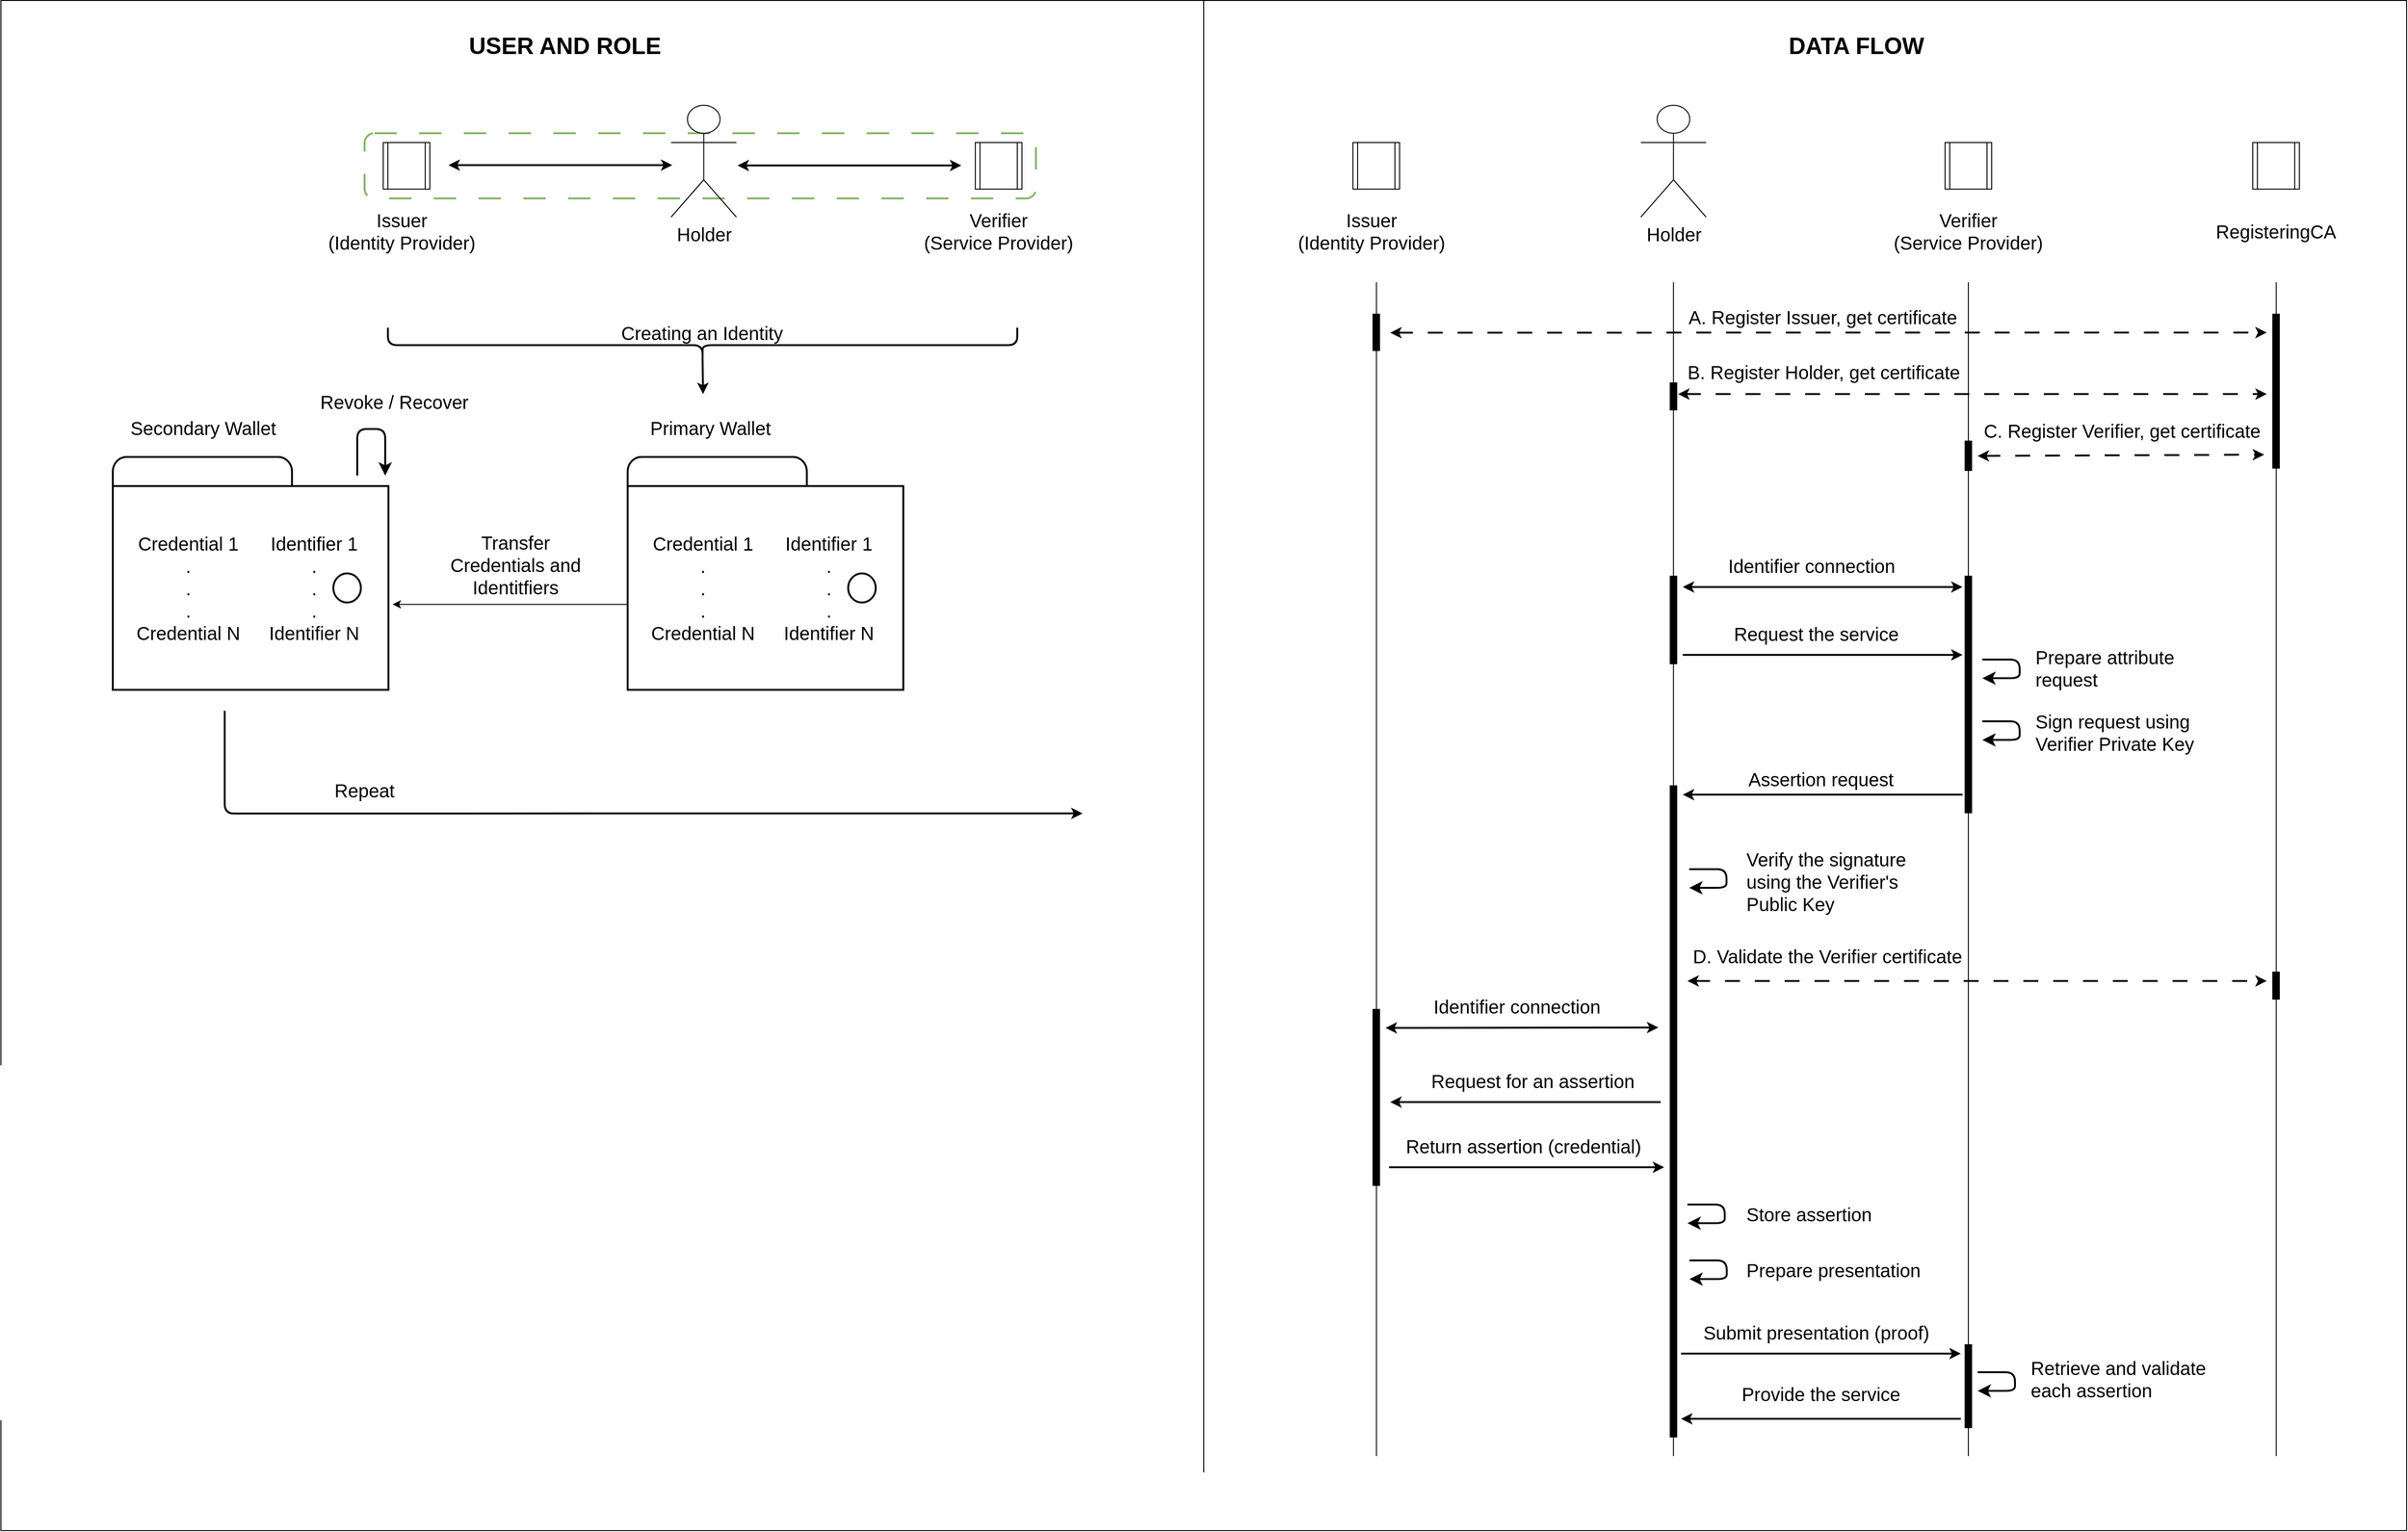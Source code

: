 <mxfile version="26.0.7">
  <diagram name="Page-1" id="XpW6XsmeFvvfLhLGeEZn">
    <mxGraphModel dx="2438" dy="866" grid="1" gridSize="10" guides="1" tooltips="1" connect="1" arrows="1" fold="1" page="1" pageScale="1" pageWidth="850" pageHeight="1100" math="0" shadow="0">
      <root>
        <mxCell id="0" />
        <mxCell id="1" parent="0" />
        <mxCell id="4BuB-utaif887b2D5-F1-1" value="" style="rounded=0;whiteSpace=wrap;html=1;fillColor=none;" vertex="1" parent="1">
          <mxGeometry x="-390" y="17.5" width="2580" height="1642.5" as="geometry" />
        </mxCell>
        <mxCell id="4BuB-utaif887b2D5-F1-2" value="" style="line;strokeWidth=1;direction=south;html=1;" vertex="1" parent="1">
          <mxGeometry x="1715" y="320" width="10" height="1260" as="geometry" />
        </mxCell>
        <mxCell id="4BuB-utaif887b2D5-F1-3" value="" style="line;strokeWidth=1;direction=south;html=1;" vertex="1" parent="1">
          <mxGeometry x="2045" y="320" width="10.41" height="1260" as="geometry" />
        </mxCell>
        <mxCell id="4BuB-utaif887b2D5-F1-4" value="" style="line;strokeWidth=1;direction=south;html=1;" vertex="1" parent="1">
          <mxGeometry x="1080" y="320" width="10.41" height="1260" as="geometry" />
        </mxCell>
        <mxCell id="4BuB-utaif887b2D5-F1-5" value="" style="rounded=1;whiteSpace=wrap;html=1;fillColor=none;dashed=1;dashPattern=12 12;strokeColor=#82b366;strokeWidth=2;" vertex="1" parent="1">
          <mxGeometry y="160" width="720" height="70" as="geometry" />
        </mxCell>
        <mxCell id="4BuB-utaif887b2D5-F1-6" value="&lt;font style=&quot;font-size: 20px;&quot;&gt;Holder&lt;/font&gt;" style="shape=umlActor;verticalLabelPosition=bottom;verticalAlign=top;html=1;outlineConnect=0;" vertex="1" parent="1">
          <mxGeometry x="328.75" y="130" width="70" height="120" as="geometry" />
        </mxCell>
        <mxCell id="4BuB-utaif887b2D5-F1-7" value="" style="endArrow=classic;startArrow=classic;html=1;rounded=0;strokeWidth=2;" edge="1" parent="1">
          <mxGeometry width="50" height="50" relative="1" as="geometry">
            <mxPoint x="400" y="194.63" as="sourcePoint" />
            <mxPoint x="640" y="194.63" as="targetPoint" />
          </mxGeometry>
        </mxCell>
        <mxCell id="4BuB-utaif887b2D5-F1-8" value="" style="endArrow=classic;startArrow=classic;html=1;rounded=0;strokeWidth=2;" edge="1" parent="1">
          <mxGeometry width="50" height="50" relative="1" as="geometry">
            <mxPoint x="90" y="194.23" as="sourcePoint" />
            <mxPoint x="330" y="194.23" as="targetPoint" />
          </mxGeometry>
        </mxCell>
        <mxCell id="4BuB-utaif887b2D5-F1-9" value="&lt;div&gt;&lt;font style=&quot;font-size: 20px;&quot;&gt;Verifier&lt;/font&gt;&lt;/div&gt;&lt;div&gt;&lt;font style=&quot;font-size: 20px;&quot;&gt;(Service Provider)&lt;/font&gt;&lt;/div&gt;" style="text;html=1;align=center;verticalAlign=middle;whiteSpace=wrap;rounded=0;" vertex="1" parent="1">
          <mxGeometry x="590" y="250" width="180" height="30" as="geometry" />
        </mxCell>
        <mxCell id="4BuB-utaif887b2D5-F1-10" value="&lt;div&gt;&lt;font style=&quot;font-size: 20px;&quot;&gt;Issuer&lt;/font&gt;&lt;/div&gt;&lt;div&gt;&lt;font style=&quot;font-size: 20px;&quot;&gt;(Identity Provider)&lt;/font&gt;&lt;/div&gt;" style="text;html=1;align=center;verticalAlign=middle;whiteSpace=wrap;rounded=0;" vertex="1" parent="1">
          <mxGeometry x="-50" y="250" width="180" height="30" as="geometry" />
        </mxCell>
        <mxCell id="4BuB-utaif887b2D5-F1-11" value="" style="shape=curlyBracket;whiteSpace=wrap;html=1;rounded=1;labelPosition=left;verticalLabelPosition=middle;align=right;verticalAlign=middle;rotation=-90;strokeWidth=2;" vertex="1" parent="1">
          <mxGeometry x="343.75" y="50" width="37.5" height="675" as="geometry" />
        </mxCell>
        <mxCell id="4BuB-utaif887b2D5-F1-12" value="&lt;div&gt;&lt;font style=&quot;font-size: 20px;&quot;&gt;Repeat&lt;font&gt;&lt;br&gt;&lt;/font&gt;&lt;/font&gt;&lt;/div&gt;" style="text;html=1;align=center;verticalAlign=middle;whiteSpace=wrap;rounded=0;" vertex="1" parent="1">
          <mxGeometry x="-90.0" y="850" width="180" height="30" as="geometry" />
        </mxCell>
        <mxCell id="4BuB-utaif887b2D5-F1-13" value="" style="shape=process;whiteSpace=wrap;html=1;backgroundOutline=1;fillColor=none;" vertex="1" parent="1">
          <mxGeometry x="655" y="170" width="50" height="50" as="geometry" />
        </mxCell>
        <mxCell id="4BuB-utaif887b2D5-F1-14" value="" style="shape=process;whiteSpace=wrap;html=1;backgroundOutline=1;fillColor=none;" vertex="1" parent="1">
          <mxGeometry x="20" y="170" width="50" height="50" as="geometry" />
        </mxCell>
        <mxCell id="4BuB-utaif887b2D5-F1-15" value="" style="endArrow=classic;html=1;rounded=0;exitX=0.1;exitY=0.5;exitDx=0;exitDy=0;exitPerimeter=0;strokeWidth=2;" edge="1" parent="1" source="4BuB-utaif887b2D5-F1-11">
          <mxGeometry width="50" height="50" relative="1" as="geometry">
            <mxPoint x="160" y="450" as="sourcePoint" />
            <mxPoint x="363" y="440" as="targetPoint" />
          </mxGeometry>
        </mxCell>
        <mxCell id="4BuB-utaif887b2D5-F1-16" value="" style="html=1;verticalLabelPosition=bottom;align=center;labelBackgroundColor=#ffffff;verticalAlign=top;strokeWidth=2;strokeColor=#000000;shadow=0;dashed=0;shape=mxgraph.ios7.icons.wallet;fillColor=none;" vertex="1" parent="1">
          <mxGeometry x="282.14" y="507.5" width="295.62" height="250" as="geometry" />
        </mxCell>
        <mxCell id="4BuB-utaif887b2D5-F1-17" value="&lt;div&gt;&lt;font style=&quot;font-size: 20px;&quot;&gt;Credential 1&lt;/font&gt;&lt;/div&gt;&lt;div&gt;&lt;font style=&quot;font-size: 20px;&quot;&gt;.&lt;/font&gt;&lt;/div&gt;&lt;div&gt;&lt;font style=&quot;font-size: 20px;&quot;&gt;.&lt;/font&gt;&lt;/div&gt;&lt;div&gt;&lt;font style=&quot;font-size: 20px;&quot;&gt;.&lt;br&gt;&lt;/font&gt;&lt;/div&gt;&lt;div&gt;&lt;font style=&quot;font-size: 20px;&quot;&gt;Credential N&lt;br&gt;&lt;/font&gt;&lt;/div&gt;" style="text;html=1;align=center;verticalAlign=middle;whiteSpace=wrap;rounded=0;" vertex="1" parent="1">
          <mxGeometry x="297.76" y="607.5" width="130" height="80" as="geometry" />
        </mxCell>
        <mxCell id="4BuB-utaif887b2D5-F1-18" value="&lt;div&gt;&lt;font style=&quot;font-size: 20px;&quot;&gt;Identifier 1&lt;br&gt;&lt;/font&gt;&lt;/div&gt;&lt;div&gt;&lt;font style=&quot;font-size: 20px;&quot;&gt;.&lt;/font&gt;&lt;/div&gt;&lt;div&gt;&lt;font style=&quot;font-size: 20px;&quot;&gt;.&lt;/font&gt;&lt;/div&gt;&lt;div&gt;&lt;font style=&quot;font-size: 20px;&quot;&gt;.&lt;br&gt;&lt;/font&gt;&lt;/div&gt;&lt;div&gt;&lt;font style=&quot;font-size: 20px;&quot;&gt;Identifier N&lt;br&gt;&lt;/font&gt;&lt;/div&gt;" style="text;html=1;align=center;verticalAlign=middle;whiteSpace=wrap;rounded=0;" vertex="1" parent="1">
          <mxGeometry x="437.76" y="607.5" width="120" height="80" as="geometry" />
        </mxCell>
        <mxCell id="4BuB-utaif887b2D5-F1-19" value="&lt;div&gt;&lt;br&gt;&lt;/div&gt;" style="html=1;verticalLabelPosition=bottom;align=center;labelBackgroundColor=#ffffff;verticalAlign=top;strokeWidth=2;strokeColor=#000000;shadow=0;dashed=0;shape=mxgraph.ios7.icons.wallet;fillColor=none;" vertex="1" parent="1">
          <mxGeometry x="-270" y="507.5" width="295.62" height="250" as="geometry" />
        </mxCell>
        <mxCell id="4BuB-utaif887b2D5-F1-20" value="&lt;div&gt;&lt;font style=&quot;font-size: 20px;&quot;&gt;Credential 1&lt;/font&gt;&lt;/div&gt;&lt;div&gt;&lt;font style=&quot;font-size: 20px;&quot;&gt;.&lt;/font&gt;&lt;/div&gt;&lt;div&gt;&lt;font style=&quot;font-size: 20px;&quot;&gt;.&lt;/font&gt;&lt;/div&gt;&lt;div&gt;&lt;font style=&quot;font-size: 20px;&quot;&gt;.&lt;br&gt;&lt;/font&gt;&lt;/div&gt;&lt;div&gt;&lt;font style=&quot;font-size: 20px;&quot;&gt;Credential N&lt;br&gt;&lt;/font&gt;&lt;/div&gt;" style="text;html=1;align=center;verticalAlign=middle;whiteSpace=wrap;rounded=0;" vertex="1" parent="1">
          <mxGeometry x="-254.38" y="607.5" width="130" height="80" as="geometry" />
        </mxCell>
        <mxCell id="4BuB-utaif887b2D5-F1-21" value="&lt;div&gt;&lt;font style=&quot;font-size: 20px;&quot;&gt;Identifier 1&lt;br&gt;&lt;/font&gt;&lt;/div&gt;&lt;div&gt;&lt;font style=&quot;font-size: 20px;&quot;&gt;.&lt;/font&gt;&lt;/div&gt;&lt;div&gt;&lt;font style=&quot;font-size: 20px;&quot;&gt;.&lt;/font&gt;&lt;/div&gt;&lt;div&gt;&lt;font style=&quot;font-size: 20px;&quot;&gt;.&lt;br&gt;&lt;/font&gt;&lt;/div&gt;&lt;div&gt;&lt;font style=&quot;font-size: 20px;&quot;&gt;Identifier N&lt;br&gt;&lt;/font&gt;&lt;/div&gt;" style="text;html=1;align=center;verticalAlign=middle;whiteSpace=wrap;rounded=0;" vertex="1" parent="1">
          <mxGeometry x="-114.38" y="607.5" width="120" height="80" as="geometry" />
        </mxCell>
        <mxCell id="4BuB-utaif887b2D5-F1-22" value="&lt;font style=&quot;font-size: 20px;&quot;&gt;Holder&lt;/font&gt;" style="shape=umlActor;verticalLabelPosition=bottom;verticalAlign=top;html=1;outlineConnect=0;" vertex="1" parent="1">
          <mxGeometry x="1368.75" y="130" width="70" height="120" as="geometry" />
        </mxCell>
        <mxCell id="4BuB-utaif887b2D5-F1-23" value="&lt;div&gt;&lt;font style=&quot;font-size: 20px;&quot;&gt;Verifier&lt;/font&gt;&lt;/div&gt;&lt;div&gt;&lt;font style=&quot;font-size: 20px;&quot;&gt;(Service Provider)&lt;/font&gt;&lt;/div&gt;" style="text;html=1;align=center;verticalAlign=middle;whiteSpace=wrap;rounded=0;" vertex="1" parent="1">
          <mxGeometry x="1630" y="250" width="180" height="30" as="geometry" />
        </mxCell>
        <mxCell id="4BuB-utaif887b2D5-F1-24" value="&lt;div&gt;&lt;font style=&quot;font-size: 20px;&quot;&gt;Issuer&lt;/font&gt;&lt;/div&gt;&lt;div&gt;&lt;font style=&quot;font-size: 20px;&quot;&gt;(Identity Provider)&lt;/font&gt;&lt;/div&gt;" style="text;html=1;align=center;verticalAlign=middle;whiteSpace=wrap;rounded=0;" vertex="1" parent="1">
          <mxGeometry x="990" y="250" width="180" height="30" as="geometry" />
        </mxCell>
        <mxCell id="4BuB-utaif887b2D5-F1-25" value="" style="shape=process;whiteSpace=wrap;html=1;backgroundOutline=1;fillColor=none;" vertex="1" parent="1">
          <mxGeometry x="1695" y="170" width="50" height="50" as="geometry" />
        </mxCell>
        <mxCell id="4BuB-utaif887b2D5-F1-26" value="" style="shape=process;whiteSpace=wrap;html=1;backgroundOutline=1;fillColor=none;" vertex="1" parent="1">
          <mxGeometry x="1060" y="170" width="50" height="50" as="geometry" />
        </mxCell>
        <mxCell id="4BuB-utaif887b2D5-F1-27" value="" style="line;strokeWidth=1;direction=south;html=1;" vertex="1" parent="1">
          <mxGeometry x="1398.75" y="320" width="10" height="1260" as="geometry" />
        </mxCell>
        <mxCell id="4BuB-utaif887b2D5-F1-28" value="&lt;font style=&quot;font-size: 20px;&quot;&gt;RegisteringCA&lt;/font&gt;" style="text;html=1;align=center;verticalAlign=middle;whiteSpace=wrap;rounded=0;" vertex="1" parent="1">
          <mxGeometry x="1960" y="250" width="180" height="30" as="geometry" />
        </mxCell>
        <mxCell id="4BuB-utaif887b2D5-F1-29" value="" style="shape=process;whiteSpace=wrap;html=1;backgroundOutline=1;fillColor=none;" vertex="1" parent="1">
          <mxGeometry x="2025" y="170" width="50" height="50" as="geometry" />
        </mxCell>
        <mxCell id="4BuB-utaif887b2D5-F1-30" value="" style="endArrow=classic;startArrow=classic;html=1;rounded=0;strokeWidth=2;dashed=1;dashPattern=8 8;entryX=0.991;entryY=1.261;entryDx=0;entryDy=0;entryPerimeter=0;" edge="1" parent="1" target="4BuB-utaif887b2D5-F1-71">
          <mxGeometry width="50" height="50" relative="1" as="geometry">
            <mxPoint x="1730" y="506.39" as="sourcePoint" />
            <mxPoint x="2010" y="506.39" as="targetPoint" />
          </mxGeometry>
        </mxCell>
        <mxCell id="4BuB-utaif887b2D5-F1-31" value="" style="endArrow=classic;startArrow=classic;html=1;rounded=0;strokeWidth=2;dashed=1;dashPattern=8 8;" edge="1" parent="1">
          <mxGeometry width="50" height="50" relative="1" as="geometry">
            <mxPoint x="1408.75" y="440" as="sourcePoint" />
            <mxPoint x="2040" y="440" as="targetPoint" />
          </mxGeometry>
        </mxCell>
        <mxCell id="4BuB-utaif887b2D5-F1-32" value="" style="line;strokeWidth=8;direction=south;html=1;" vertex="1" parent="1">
          <mxGeometry x="1393.75" y="860" width="20" height="700" as="geometry" />
        </mxCell>
        <mxCell id="4BuB-utaif887b2D5-F1-33" value="" style="line;strokeWidth=8;direction=south;html=1;" vertex="1" parent="1">
          <mxGeometry x="1398.75" y="635" width="10" height="95" as="geometry" />
        </mxCell>
        <mxCell id="4BuB-utaif887b2D5-F1-34" value="" style="line;strokeWidth=8;direction=south;html=1;" vertex="1" parent="1">
          <mxGeometry x="1715" y="490" width="10" height="32.5" as="geometry" />
        </mxCell>
        <mxCell id="4BuB-utaif887b2D5-F1-35" value="" style="endArrow=classic;startArrow=classic;html=1;rounded=0;strokeWidth=2;" edge="1" parent="1">
          <mxGeometry width="50" height="50" relative="1" as="geometry">
            <mxPoint x="1413.75" y="647.08" as="sourcePoint" />
            <mxPoint x="1713.75" y="647.08" as="targetPoint" />
          </mxGeometry>
        </mxCell>
        <mxCell id="4BuB-utaif887b2D5-F1-36" value="" style="endArrow=classic;html=1;rounded=0;strokeWidth=2;" edge="1" parent="1">
          <mxGeometry width="50" height="50" relative="1" as="geometry">
            <mxPoint x="1413.75" y="720" as="sourcePoint" />
            <mxPoint x="1713.75" y="720" as="targetPoint" />
          </mxGeometry>
        </mxCell>
        <mxCell id="4BuB-utaif887b2D5-F1-37" value="" style="endArrow=classic;html=1;rounded=0;strokeWidth=2;" edge="1" parent="1">
          <mxGeometry width="50" height="50" relative="1" as="geometry">
            <mxPoint x="1713.75" y="870" as="sourcePoint" />
            <mxPoint x="1413.75" y="870" as="targetPoint" />
          </mxGeometry>
        </mxCell>
        <mxCell id="4BuB-utaif887b2D5-F1-38" value="" style="line;strokeWidth=8;direction=south;html=1;" vertex="1" parent="1">
          <mxGeometry x="1715" y="635" width="10" height="255" as="geometry" />
        </mxCell>
        <mxCell id="4BuB-utaif887b2D5-F1-39" value="" style="edgeStyle=elbowEdgeStyle;elbow=horizontal;endArrow=classic;html=1;curved=0;rounded=1;endSize=8;startSize=8;strokeWidth=2;" edge="1" parent="1">
          <mxGeometry width="50" height="50" relative="1" as="geometry">
            <mxPoint x="1735" y="725" as="sourcePoint" />
            <mxPoint x="1735" y="745" as="targetPoint" />
            <Array as="points">
              <mxPoint x="1775" y="735" />
            </Array>
          </mxGeometry>
        </mxCell>
        <mxCell id="4BuB-utaif887b2D5-F1-40" value="" style="edgeStyle=elbowEdgeStyle;elbow=horizontal;endArrow=classic;html=1;curved=0;rounded=1;endSize=8;startSize=8;strokeWidth=2;" edge="1" parent="1">
          <mxGeometry width="50" height="50" relative="1" as="geometry">
            <mxPoint x="1735" y="791.25" as="sourcePoint" />
            <mxPoint x="1735" y="811.25" as="targetPoint" />
            <Array as="points">
              <mxPoint x="1775" y="801.25" />
            </Array>
          </mxGeometry>
        </mxCell>
        <mxCell id="4BuB-utaif887b2D5-F1-41" value="" style="edgeStyle=elbowEdgeStyle;elbow=horizontal;endArrow=classic;html=1;curved=0;rounded=1;endSize=8;startSize=8;strokeWidth=2;" edge="1" parent="1">
          <mxGeometry width="50" height="50" relative="1" as="geometry">
            <mxPoint x="1420.63" y="950" as="sourcePoint" />
            <mxPoint x="1420.63" y="970" as="targetPoint" />
            <Array as="points">
              <mxPoint x="1460.63" y="960" />
            </Array>
          </mxGeometry>
        </mxCell>
        <mxCell id="4BuB-utaif887b2D5-F1-42" value="" style="endArrow=classic;startArrow=classic;html=1;rounded=0;strokeWidth=2;dashed=1;dashPattern=8 8;" edge="1" parent="1">
          <mxGeometry width="50" height="50" relative="1" as="geometry">
            <mxPoint x="1418.75" y="1070" as="sourcePoint" />
            <mxPoint x="2040" y="1070" as="targetPoint" />
          </mxGeometry>
        </mxCell>
        <mxCell id="4BuB-utaif887b2D5-F1-43" value="" style="line;strokeWidth=8;direction=south;html=1;" vertex="1" parent="1">
          <mxGeometry x="2045" y="1060" width="10" height="30" as="geometry" />
        </mxCell>
        <mxCell id="4BuB-utaif887b2D5-F1-44" value="" style="endArrow=classic;startArrow=classic;html=1;rounded=0;strokeWidth=2;" edge="1" parent="1">
          <mxGeometry width="50" height="50" relative="1" as="geometry">
            <mxPoint x="1095" y="1120.43" as="sourcePoint" />
            <mxPoint x="1387.5" y="1120" as="targetPoint" />
          </mxGeometry>
        </mxCell>
        <mxCell id="4BuB-utaif887b2D5-F1-45" value="" style="line;strokeWidth=8;direction=south;html=1;" vertex="1" parent="1">
          <mxGeometry x="1075" y="1100" width="20" height="190" as="geometry" />
        </mxCell>
        <mxCell id="4BuB-utaif887b2D5-F1-46" value="" style="endArrow=classic;html=1;rounded=0;strokeWidth=2;" edge="1" parent="1">
          <mxGeometry width="50" height="50" relative="1" as="geometry">
            <mxPoint x="1390" y="1200" as="sourcePoint" />
            <mxPoint x="1100" y="1200" as="targetPoint" />
          </mxGeometry>
        </mxCell>
        <mxCell id="4BuB-utaif887b2D5-F1-47" value="" style="endArrow=classic;html=1;rounded=0;strokeWidth=2;" edge="1" parent="1">
          <mxGeometry width="50" height="50" relative="1" as="geometry">
            <mxPoint x="1098.75" y="1270" as="sourcePoint" />
            <mxPoint x="1393.75" y="1270" as="targetPoint" />
          </mxGeometry>
        </mxCell>
        <mxCell id="4BuB-utaif887b2D5-F1-48" value="" style="edgeStyle=elbowEdgeStyle;elbow=horizontal;endArrow=classic;html=1;curved=0;rounded=1;endSize=8;startSize=8;strokeWidth=2;" edge="1" parent="1">
          <mxGeometry width="50" height="50" relative="1" as="geometry">
            <mxPoint x="1418.75" y="1310" as="sourcePoint" />
            <mxPoint x="1418.75" y="1330" as="targetPoint" />
            <Array as="points">
              <mxPoint x="1458.75" y="1320" />
            </Array>
          </mxGeometry>
        </mxCell>
        <mxCell id="4BuB-utaif887b2D5-F1-49" value="" style="edgeStyle=elbowEdgeStyle;elbow=horizontal;endArrow=classic;html=1;curved=0;rounded=1;endSize=8;startSize=8;strokeWidth=2;" edge="1" parent="1">
          <mxGeometry width="50" height="50" relative="1" as="geometry">
            <mxPoint x="1420.88" y="1370" as="sourcePoint" />
            <mxPoint x="1420.88" y="1390" as="targetPoint" />
            <Array as="points">
              <mxPoint x="1460.88" y="1380" />
            </Array>
          </mxGeometry>
        </mxCell>
        <mxCell id="4BuB-utaif887b2D5-F1-50" value="" style="endArrow=classic;startArrow=classic;html=1;rounded=0;strokeWidth=2;dashed=1;dashPattern=8 8;" edge="1" parent="1">
          <mxGeometry width="50" height="50" relative="1" as="geometry">
            <mxPoint x="1100" y="374.09" as="sourcePoint" />
            <mxPoint x="2040" y="374" as="targetPoint" />
          </mxGeometry>
        </mxCell>
        <mxCell id="4BuB-utaif887b2D5-F1-51" value="" style="line;strokeWidth=8;direction=south;html=1;" vertex="1" parent="1">
          <mxGeometry x="1080" y="353.75" width="10" height="40" as="geometry" />
        </mxCell>
        <mxCell id="4BuB-utaif887b2D5-F1-52" value="" style="line;strokeWidth=8;direction=south;html=1;" vertex="1" parent="1">
          <mxGeometry x="2045" y="353.75" width="10" height="166.25" as="geometry" />
        </mxCell>
        <mxCell id="4BuB-utaif887b2D5-F1-53" value="" style="line;strokeWidth=8;direction=south;html=1;" vertex="1" parent="1">
          <mxGeometry x="1398.75" y="427.5" width="10" height="30" as="geometry" />
        </mxCell>
        <mxCell id="4BuB-utaif887b2D5-F1-54" value="" style="endArrow=classic;html=1;rounded=0;strokeWidth=2;" edge="1" parent="1">
          <mxGeometry width="50" height="50" relative="1" as="geometry">
            <mxPoint x="1411.88" y="1470" as="sourcePoint" />
            <mxPoint x="1711.88" y="1470" as="targetPoint" />
          </mxGeometry>
        </mxCell>
        <mxCell id="4BuB-utaif887b2D5-F1-55" value="" style="line;strokeWidth=8;direction=south;html=1;" vertex="1" parent="1">
          <mxGeometry x="1710" y="1460" width="20" height="90" as="geometry" />
        </mxCell>
        <mxCell id="4BuB-utaif887b2D5-F1-56" value="" style="edgeStyle=elbowEdgeStyle;elbow=horizontal;endArrow=classic;html=1;curved=0;rounded=1;endSize=8;startSize=8;strokeWidth=2;" edge="1" parent="1">
          <mxGeometry width="50" height="50" relative="1" as="geometry">
            <mxPoint x="1730" y="1490" as="sourcePoint" />
            <mxPoint x="1730" y="1510" as="targetPoint" />
            <Array as="points">
              <mxPoint x="1770" y="1500" />
            </Array>
          </mxGeometry>
        </mxCell>
        <mxCell id="4BuB-utaif887b2D5-F1-57" value="" style="endArrow=classic;html=1;rounded=0;strokeWidth=2;" edge="1" parent="1">
          <mxGeometry width="50" height="50" relative="1" as="geometry">
            <mxPoint x="1711.88" y="1540" as="sourcePoint" />
            <mxPoint x="1411.88" y="1540" as="targetPoint" />
          </mxGeometry>
        </mxCell>
        <mxCell id="4BuB-utaif887b2D5-F1-58" value="&lt;div&gt;&lt;b&gt;&lt;font style=&quot;font-size: 25px;&quot;&gt;USER AND ROLE&lt;/font&gt;&lt;/b&gt;&lt;br&gt;&lt;/div&gt;" style="text;html=1;align=center;verticalAlign=middle;whiteSpace=wrap;rounded=0;" vertex="1" parent="1">
          <mxGeometry x="110" y="50" width="210" height="30" as="geometry" />
        </mxCell>
        <mxCell id="4BuB-utaif887b2D5-F1-59" value="&lt;div&gt;&lt;b&gt;&lt;font style=&quot;font-size: 25px;&quot;&gt;DATA FLOW&lt;/font&gt;&lt;/b&gt;&lt;br&gt;&lt;/div&gt;" style="text;html=1;align=center;verticalAlign=middle;whiteSpace=wrap;rounded=0;" vertex="1" parent="1">
          <mxGeometry x="1510" y="50" width="180" height="30" as="geometry" />
        </mxCell>
        <mxCell id="4BuB-utaif887b2D5-F1-60" value="" style="line;strokeWidth=1;direction=south;html=1;" vertex="1" parent="1">
          <mxGeometry x="895" y="17.5" width="10" height="1580" as="geometry" />
        </mxCell>
        <mxCell id="4BuB-utaif887b2D5-F1-61" style="edgeStyle=orthogonalEdgeStyle;rounded=1;orthogonalLoop=1;jettySize=auto;html=1;entryX=0.701;entryY=2;entryDx=0;entryDy=0;entryPerimeter=0;curved=0;strokeWidth=2;" edge="1" parent="1">
          <mxGeometry relative="1" as="geometry">
            <mxPoint x="-150" y="780" as="sourcePoint" />
            <mxPoint x="770" y="890.17" as="targetPoint" />
            <Array as="points">
              <mxPoint x="-150" y="890" />
            </Array>
          </mxGeometry>
        </mxCell>
        <mxCell id="4BuB-utaif887b2D5-F1-62" value="&lt;div&gt;&lt;font style=&quot;font-size: 20px;&quot;&gt;Creating an Identity&lt;br&gt;&lt;/font&gt;&lt;/div&gt;" style="text;html=1;align=center;verticalAlign=middle;whiteSpace=wrap;rounded=0;" vertex="1" parent="1">
          <mxGeometry x="272.19" y="358.75" width="180" height="30" as="geometry" />
        </mxCell>
        <mxCell id="4BuB-utaif887b2D5-F1-63" value="" style="edgeStyle=elbowEdgeStyle;elbow=vertical;endArrow=classic;html=1;curved=0;rounded=1;endSize=8;startSize=8;strokeWidth=2;" edge="1" parent="1">
          <mxGeometry width="50" height="50" relative="1" as="geometry">
            <mxPoint x="-7.86" y="527.5" as="sourcePoint" />
            <mxPoint x="22.14" y="527.5" as="targetPoint" />
            <Array as="points">
              <mxPoint x="12.14" y="477.5" />
            </Array>
          </mxGeometry>
        </mxCell>
        <mxCell id="4BuB-utaif887b2D5-F1-64" value="&lt;font style=&quot;font-size: 20px;&quot;&gt;Transfer Credentials and Identitfiers&lt;br&gt;&lt;/font&gt;" style="text;html=1;align=center;verticalAlign=middle;whiteSpace=wrap;rounded=0;" vertex="1" parent="1">
          <mxGeometry x="72.14" y="582.5" width="180" height="80" as="geometry" />
        </mxCell>
        <mxCell id="4BuB-utaif887b2D5-F1-65" value="" style="endArrow=classic;html=1;rounded=0;exitX=-0.001;exitY=0.633;exitDx=0;exitDy=0;exitPerimeter=0;entryX=1.015;entryY=0.633;entryDx=0;entryDy=0;entryPerimeter=0;" edge="1" parent="1" source="4BuB-utaif887b2D5-F1-16" target="4BuB-utaif887b2D5-F1-19">
          <mxGeometry width="50" height="50" relative="1" as="geometry">
            <mxPoint x="312.14" y="657.5" as="sourcePoint" />
            <mxPoint x="362.14" y="607.5" as="targetPoint" />
          </mxGeometry>
        </mxCell>
        <mxCell id="4BuB-utaif887b2D5-F1-66" value="&lt;font style=&quot;font-size: 20px;&quot;&gt;Revoke / Recover&lt;/font&gt;" style="text;html=1;align=center;verticalAlign=middle;whiteSpace=wrap;rounded=0;" vertex="1" parent="1">
          <mxGeometry x="-57.86" y="432.5" width="180" height="30" as="geometry" />
        </mxCell>
        <mxCell id="4BuB-utaif887b2D5-F1-67" value="&lt;div align=&quot;center&quot;&gt;&lt;font style=&quot;font-size: 20px;&quot;&gt;Primary Wallet&lt;/font&gt;&lt;/div&gt;" style="text;whiteSpace=wrap;html=1;align=center;" vertex="1" parent="1">
          <mxGeometry x="290.89" y="457.5" width="160" height="40" as="geometry" />
        </mxCell>
        <mxCell id="4BuB-utaif887b2D5-F1-68" value="&lt;div align=&quot;center&quot;&gt;&lt;font style=&quot;font-size: 20px;&quot;&gt;Secondary Wallet&lt;/font&gt;&lt;/div&gt;" style="text;whiteSpace=wrap;html=1;align=center;" vertex="1" parent="1">
          <mxGeometry x="-267.86" y="457.5" width="190" height="40" as="geometry" />
        </mxCell>
        <mxCell id="4BuB-utaif887b2D5-F1-69" value="&lt;font style=&quot;font-size: 20px;&quot;&gt;A. Register Issuer, get certificate&lt;br&gt;&lt;/font&gt;" style="text;html=1;align=center;verticalAlign=middle;whiteSpace=wrap;rounded=0;" vertex="1" parent="1">
          <mxGeometry x="1413.75" y="340" width="300" height="33.75" as="geometry" />
        </mxCell>
        <mxCell id="4BuB-utaif887b2D5-F1-70" value="&lt;font style=&quot;font-size: 20px;&quot;&gt;B. Register Holder, get certificate&lt;br&gt;&lt;/font&gt;" style="text;html=1;align=center;verticalAlign=middle;whiteSpace=wrap;rounded=0;" vertex="1" parent="1">
          <mxGeometry x="1415" y="398.75" width="300" height="33.75" as="geometry" />
        </mxCell>
        <mxCell id="4BuB-utaif887b2D5-F1-71" value="&lt;font style=&quot;font-size: 20px;&quot;&gt;C. Register Verifier, get certificate&lt;br&gt;&lt;/font&gt;" style="text;html=1;align=center;verticalAlign=middle;whiteSpace=wrap;rounded=0;" vertex="1" parent="1">
          <mxGeometry x="1730" y="462.5" width="310" height="33.75" as="geometry" />
        </mxCell>
        <mxCell id="4BuB-utaif887b2D5-F1-72" value="&lt;font style=&quot;font-size: 20px;&quot;&gt;Identifier connection&lt;/font&gt;" style="text;html=1;align=center;verticalAlign=middle;whiteSpace=wrap;rounded=0;" vertex="1" parent="1">
          <mxGeometry x="1418.75" y="607.5" width="266.25" height="33.75" as="geometry" />
        </mxCell>
        <mxCell id="4BuB-utaif887b2D5-F1-73" value="&lt;font style=&quot;font-size: 20px;&quot;&gt;Request the service&lt;/font&gt;" style="text;html=1;align=center;verticalAlign=middle;whiteSpace=wrap;rounded=0;" vertex="1" parent="1">
          <mxGeometry x="1423.75" y="680" width="266.25" height="33.75" as="geometry" />
        </mxCell>
        <mxCell id="4BuB-utaif887b2D5-F1-74" value="&lt;font style=&quot;font-size: 20px;&quot;&gt;Prepare attribute request&lt;br&gt;&lt;/font&gt;" style="text;html=1;align=left;verticalAlign=middle;whiteSpace=wrap;rounded=0;" vertex="1" parent="1">
          <mxGeometry x="1790" y="711.25" width="160" height="46.25" as="geometry" />
        </mxCell>
        <mxCell id="4BuB-utaif887b2D5-F1-75" value="&lt;font style=&quot;font-size: 20px;&quot;&gt;Sign request using Verifier Private Key&lt;font&gt;&lt;br&gt;&lt;/font&gt;&lt;/font&gt;" style="text;html=1;align=left;verticalAlign=middle;whiteSpace=wrap;rounded=0;" vertex="1" parent="1">
          <mxGeometry x="1790" y="780" width="200" height="46.25" as="geometry" />
        </mxCell>
        <mxCell id="4BuB-utaif887b2D5-F1-76" value="&lt;font style=&quot;font-size: 20px;&quot;&gt;Return assertion (credential)&lt;br&gt;&lt;/font&gt;" style="text;html=1;align=center;verticalAlign=middle;whiteSpace=wrap;rounded=0;" vertex="1" parent="1">
          <mxGeometry x="1110" y="1230" width="266.25" height="33.75" as="geometry" />
        </mxCell>
        <mxCell id="4BuB-utaif887b2D5-F1-77" value="&lt;font style=&quot;font-size: 20px;&quot;&gt;Verify the signature using the Verifier&#39;s Public Key&lt;br&gt;&lt;/font&gt;" style="text;html=1;align=left;verticalAlign=middle;whiteSpace=wrap;rounded=0;" vertex="1" parent="1">
          <mxGeometry x="1480" y="930" width="200" height="66.25" as="geometry" />
        </mxCell>
        <mxCell id="4BuB-utaif887b2D5-F1-78" value="&lt;font style=&quot;font-size: 20px;&quot;&gt;D. Validate the Verifier certificate&lt;br&gt;&lt;/font&gt;" style="text;html=1;align=center;verticalAlign=middle;whiteSpace=wrap;rounded=0;" vertex="1" parent="1">
          <mxGeometry x="1420.88" y="1026.25" width="296" height="33.75" as="geometry" />
        </mxCell>
        <mxCell id="4BuB-utaif887b2D5-F1-79" value="&lt;font style=&quot;font-size: 20px;&quot;&gt;Identifier connection&lt;/font&gt;" style="text;html=1;align=center;verticalAlign=middle;whiteSpace=wrap;rounded=0;" vertex="1" parent="1">
          <mxGeometry x="1102.5" y="1080" width="266.25" height="33.75" as="geometry" />
        </mxCell>
        <mxCell id="4BuB-utaif887b2D5-F1-80" value="&lt;font style=&quot;font-size: 20px;&quot;&gt;Assertion request&lt;br&gt;&lt;/font&gt;" style="text;html=1;align=center;verticalAlign=middle;whiteSpace=wrap;rounded=0;" vertex="1" parent="1">
          <mxGeometry x="1428.75" y="836.25" width="266.25" height="33.75" as="geometry" />
        </mxCell>
        <mxCell id="4BuB-utaif887b2D5-F1-81" value="&lt;font style=&quot;font-size: 20px;&quot;&gt;Request for an assertion&lt;br&gt;&lt;/font&gt;" style="text;html=1;align=center;verticalAlign=middle;whiteSpace=wrap;rounded=0;" vertex="1" parent="1">
          <mxGeometry x="1120" y="1160" width="266.25" height="33.75" as="geometry" />
        </mxCell>
        <mxCell id="4BuB-utaif887b2D5-F1-82" value="&lt;font style=&quot;font-size: 20px;&quot;&gt;Store assertion&lt;br&gt;&lt;/font&gt;" style="text;html=1;align=left;verticalAlign=middle;whiteSpace=wrap;rounded=0;" vertex="1" parent="1">
          <mxGeometry x="1480" y="1300" width="200" height="40" as="geometry" />
        </mxCell>
        <mxCell id="4BuB-utaif887b2D5-F1-83" value="&lt;font style=&quot;font-size: 20px;&quot;&gt;Prepare presentation&lt;font&gt;&lt;br&gt;&lt;/font&gt;&lt;/font&gt;" style="text;html=1;align=left;verticalAlign=middle;whiteSpace=wrap;rounded=0;" vertex="1" parent="1">
          <mxGeometry x="1480" y="1360" width="200" height="40" as="geometry" />
        </mxCell>
        <mxCell id="4BuB-utaif887b2D5-F1-84" value="&lt;font style=&quot;font-size: 20px;&quot;&gt;Submit presentation (proof)&lt;br&gt;&lt;/font&gt;" style="text;html=1;align=center;verticalAlign=middle;whiteSpace=wrap;rounded=0;" vertex="1" parent="1">
          <mxGeometry x="1423.75" y="1430" width="266.25" height="33.75" as="geometry" />
        </mxCell>
        <mxCell id="4BuB-utaif887b2D5-F1-85" value="&lt;font style=&quot;font-size: 20px;&quot;&gt;Provide the service&lt;font&gt;&lt;br&gt;&lt;/font&gt;&lt;/font&gt;" style="text;html=1;align=center;verticalAlign=middle;whiteSpace=wrap;rounded=0;" vertex="1" parent="1">
          <mxGeometry x="1428.75" y="1496.25" width="266.25" height="33.75" as="geometry" />
        </mxCell>
        <mxCell id="4BuB-utaif887b2D5-F1-86" value="&lt;font style=&quot;font-size: 20px;&quot;&gt;Retrieve and validate&lt;font&gt; each assertion&lt;br&gt;&lt;/font&gt;&lt;/font&gt;" style="text;html=1;align=left;verticalAlign=middle;whiteSpace=wrap;rounded=0;" vertex="1" parent="1">
          <mxGeometry x="1785" y="1463.75" width="200" height="66.25" as="geometry" />
        </mxCell>
      </root>
    </mxGraphModel>
  </diagram>
</mxfile>
